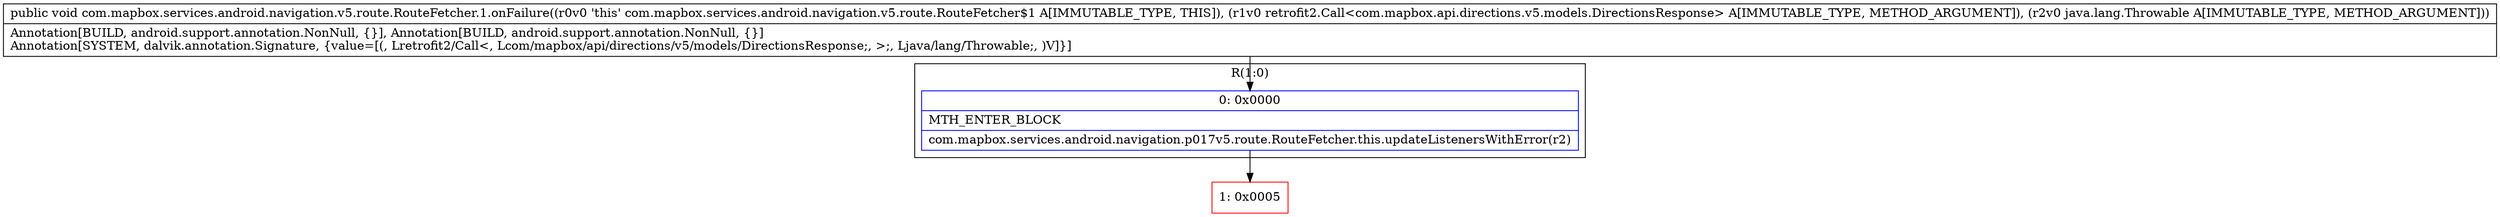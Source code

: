 digraph "CFG forcom.mapbox.services.android.navigation.v5.route.RouteFetcher.1.onFailure(Lretrofit2\/Call;Ljava\/lang\/Throwable;)V" {
subgraph cluster_Region_1655568736 {
label = "R(1:0)";
node [shape=record,color=blue];
Node_0 [shape=record,label="{0\:\ 0x0000|MTH_ENTER_BLOCK\l|com.mapbox.services.android.navigation.p017v5.route.RouteFetcher.this.updateListenersWithError(r2)\l}"];
}
Node_1 [shape=record,color=red,label="{1\:\ 0x0005}"];
MethodNode[shape=record,label="{public void com.mapbox.services.android.navigation.v5.route.RouteFetcher.1.onFailure((r0v0 'this' com.mapbox.services.android.navigation.v5.route.RouteFetcher$1 A[IMMUTABLE_TYPE, THIS]), (r1v0 retrofit2.Call\<com.mapbox.api.directions.v5.models.DirectionsResponse\> A[IMMUTABLE_TYPE, METHOD_ARGUMENT]), (r2v0 java.lang.Throwable A[IMMUTABLE_TYPE, METHOD_ARGUMENT]))  | Annotation[BUILD, android.support.annotation.NonNull, \{\}], Annotation[BUILD, android.support.annotation.NonNull, \{\}]\lAnnotation[SYSTEM, dalvik.annotation.Signature, \{value=[(, Lretrofit2\/Call\<, Lcom\/mapbox\/api\/directions\/v5\/models\/DirectionsResponse;, \>;, Ljava\/lang\/Throwable;, )V]\}]\l}"];
MethodNode -> Node_0;
Node_0 -> Node_1;
}


